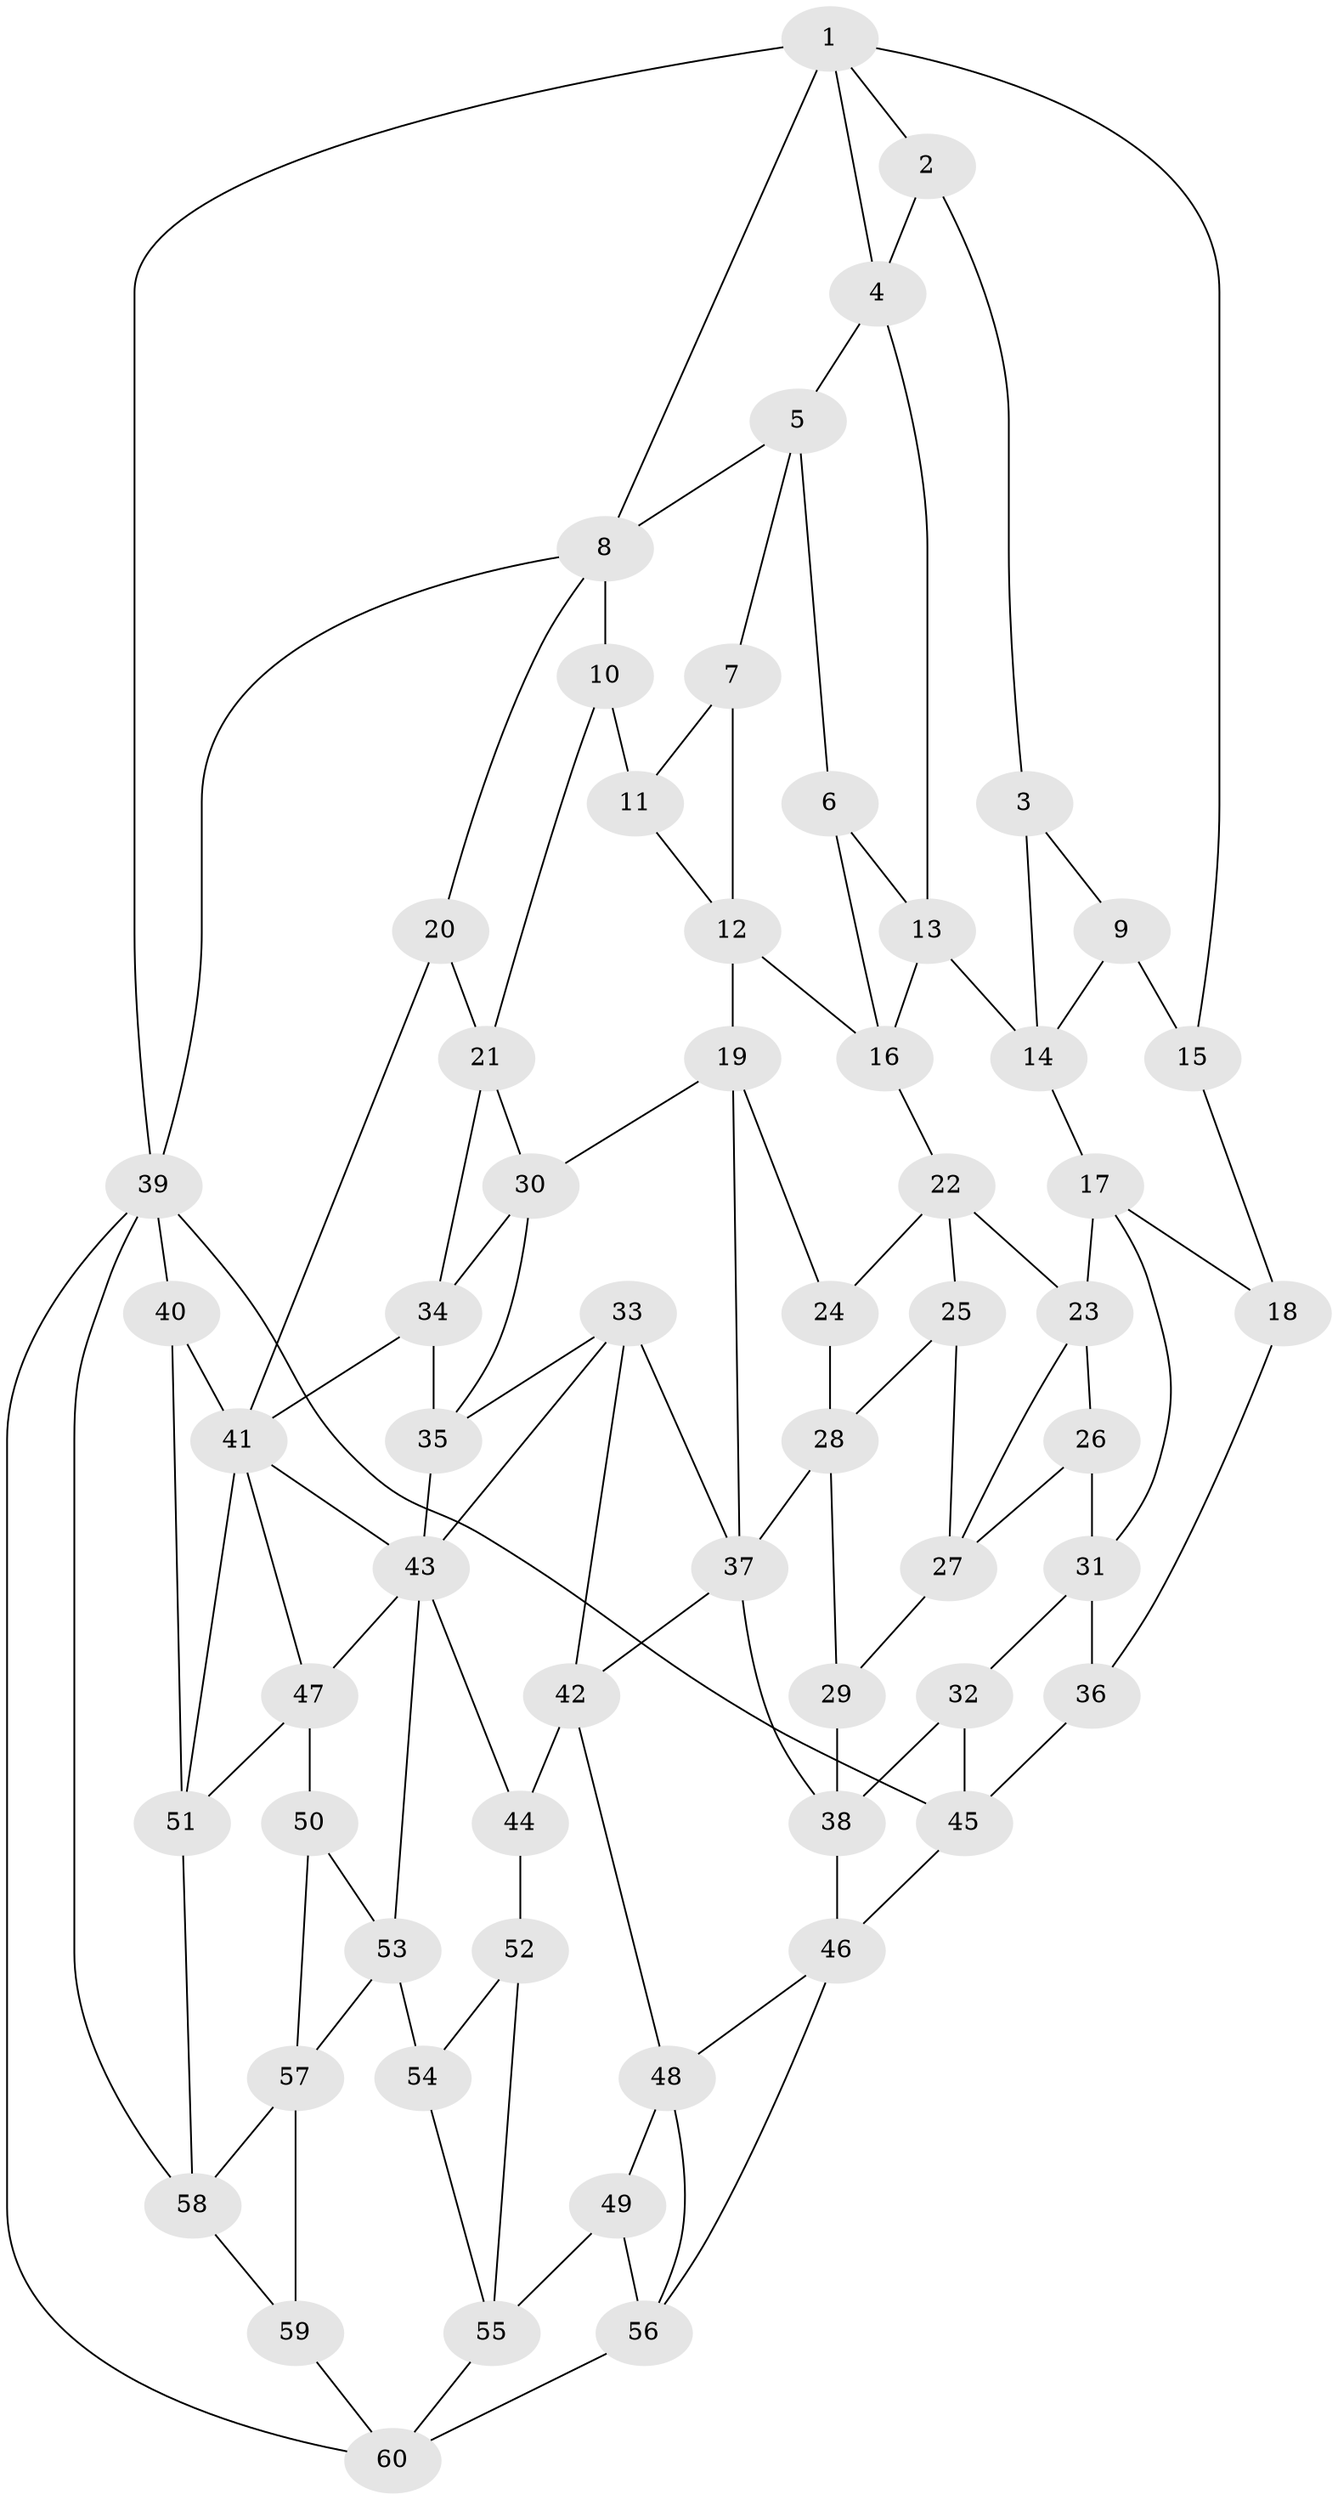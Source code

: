// original degree distribution, {3: 0.016666666666666666, 4: 0.275, 6: 0.25833333333333336, 5: 0.45}
// Generated by graph-tools (version 1.1) at 2025/51/03/09/25 03:51:12]
// undirected, 60 vertices, 113 edges
graph export_dot {
graph [start="1"]
  node [color=gray90,style=filled];
  1;
  2;
  3;
  4;
  5;
  6;
  7;
  8;
  9;
  10;
  11;
  12;
  13;
  14;
  15;
  16;
  17;
  18;
  19;
  20;
  21;
  22;
  23;
  24;
  25;
  26;
  27;
  28;
  29;
  30;
  31;
  32;
  33;
  34;
  35;
  36;
  37;
  38;
  39;
  40;
  41;
  42;
  43;
  44;
  45;
  46;
  47;
  48;
  49;
  50;
  51;
  52;
  53;
  54;
  55;
  56;
  57;
  58;
  59;
  60;
  1 -- 2 [weight=1.0];
  1 -- 4 [weight=1.0];
  1 -- 8 [weight=1.0];
  1 -- 15 [weight=1.0];
  1 -- 39 [weight=1.0];
  2 -- 3 [weight=1.0];
  2 -- 4 [weight=1.0];
  3 -- 9 [weight=1.0];
  3 -- 14 [weight=1.0];
  4 -- 5 [weight=1.0];
  4 -- 13 [weight=1.0];
  5 -- 6 [weight=1.0];
  5 -- 7 [weight=1.0];
  5 -- 8 [weight=1.0];
  6 -- 13 [weight=1.0];
  6 -- 16 [weight=1.0];
  7 -- 11 [weight=1.0];
  7 -- 12 [weight=1.0];
  8 -- 10 [weight=1.0];
  8 -- 20 [weight=1.0];
  8 -- 39 [weight=1.0];
  9 -- 14 [weight=1.0];
  9 -- 15 [weight=2.0];
  10 -- 11 [weight=2.0];
  10 -- 21 [weight=1.0];
  11 -- 12 [weight=1.0];
  12 -- 16 [weight=1.0];
  12 -- 19 [weight=1.0];
  13 -- 14 [weight=1.0];
  13 -- 16 [weight=1.0];
  14 -- 17 [weight=1.0];
  15 -- 18 [weight=1.0];
  16 -- 22 [weight=1.0];
  17 -- 18 [weight=1.0];
  17 -- 23 [weight=1.0];
  17 -- 31 [weight=1.0];
  18 -- 36 [weight=1.0];
  19 -- 24 [weight=1.0];
  19 -- 30 [weight=1.0];
  19 -- 37 [weight=1.0];
  20 -- 21 [weight=1.0];
  20 -- 41 [weight=1.0];
  21 -- 30 [weight=1.0];
  21 -- 34 [weight=1.0];
  22 -- 23 [weight=1.0];
  22 -- 24 [weight=1.0];
  22 -- 25 [weight=1.0];
  23 -- 26 [weight=1.0];
  23 -- 27 [weight=1.0];
  24 -- 28 [weight=1.0];
  25 -- 27 [weight=1.0];
  25 -- 28 [weight=1.0];
  26 -- 27 [weight=1.0];
  26 -- 31 [weight=1.0];
  27 -- 29 [weight=1.0];
  28 -- 29 [weight=1.0];
  28 -- 37 [weight=1.0];
  29 -- 38 [weight=1.0];
  30 -- 34 [weight=1.0];
  30 -- 35 [weight=1.0];
  31 -- 32 [weight=1.0];
  31 -- 36 [weight=1.0];
  32 -- 38 [weight=1.0];
  32 -- 45 [weight=1.0];
  33 -- 35 [weight=1.0];
  33 -- 37 [weight=1.0];
  33 -- 42 [weight=1.0];
  33 -- 43 [weight=1.0];
  34 -- 35 [weight=1.0];
  34 -- 41 [weight=1.0];
  35 -- 43 [weight=1.0];
  36 -- 45 [weight=2.0];
  37 -- 38 [weight=1.0];
  37 -- 42 [weight=2.0];
  38 -- 46 [weight=1.0];
  39 -- 40 [weight=1.0];
  39 -- 45 [weight=1.0];
  39 -- 58 [weight=1.0];
  39 -- 60 [weight=1.0];
  40 -- 41 [weight=1.0];
  40 -- 51 [weight=1.0];
  41 -- 43 [weight=1.0];
  41 -- 47 [weight=1.0];
  41 -- 51 [weight=1.0];
  42 -- 44 [weight=2.0];
  42 -- 48 [weight=1.0];
  43 -- 44 [weight=1.0];
  43 -- 47 [weight=1.0];
  43 -- 53 [weight=1.0];
  44 -- 52 [weight=2.0];
  45 -- 46 [weight=2.0];
  46 -- 48 [weight=1.0];
  46 -- 56 [weight=1.0];
  47 -- 50 [weight=1.0];
  47 -- 51 [weight=1.0];
  48 -- 49 [weight=1.0];
  48 -- 56 [weight=1.0];
  49 -- 55 [weight=1.0];
  49 -- 56 [weight=1.0];
  50 -- 53 [weight=1.0];
  50 -- 57 [weight=1.0];
  51 -- 58 [weight=1.0];
  52 -- 54 [weight=1.0];
  52 -- 55 [weight=1.0];
  53 -- 54 [weight=1.0];
  53 -- 57 [weight=1.0];
  54 -- 55 [weight=1.0];
  55 -- 60 [weight=1.0];
  56 -- 60 [weight=1.0];
  57 -- 58 [weight=1.0];
  57 -- 59 [weight=1.0];
  58 -- 59 [weight=1.0];
  59 -- 60 [weight=1.0];
}
